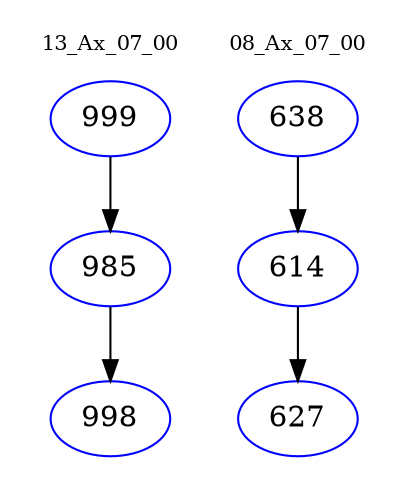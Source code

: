 digraph{
subgraph cluster_0 {
color = white
label = "13_Ax_07_00";
fontsize=10;
T0_999 [label="999", color="blue"]
T0_999 -> T0_985 [color="black"]
T0_985 [label="985", color="blue"]
T0_985 -> T0_998 [color="black"]
T0_998 [label="998", color="blue"]
}
subgraph cluster_1 {
color = white
label = "08_Ax_07_00";
fontsize=10;
T1_638 [label="638", color="blue"]
T1_638 -> T1_614 [color="black"]
T1_614 [label="614", color="blue"]
T1_614 -> T1_627 [color="black"]
T1_627 [label="627", color="blue"]
}
}
